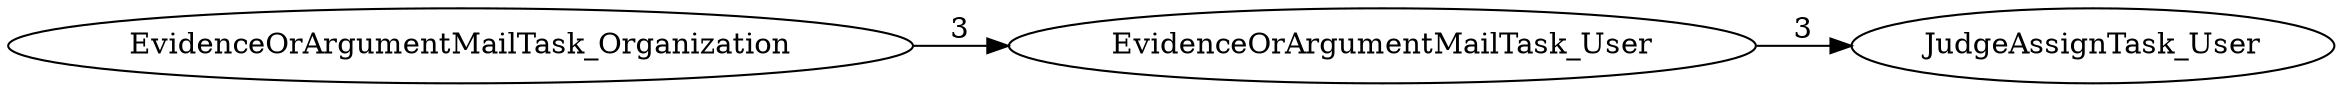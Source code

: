 digraph G {
rankdir="LR";
"EvidenceOrArgumentMailTask_Organization" -> "EvidenceOrArgumentMailTask_User" [label=3]
"EvidenceOrArgumentMailTask_User" -> "JudgeAssignTask_User" [label=3]
}
